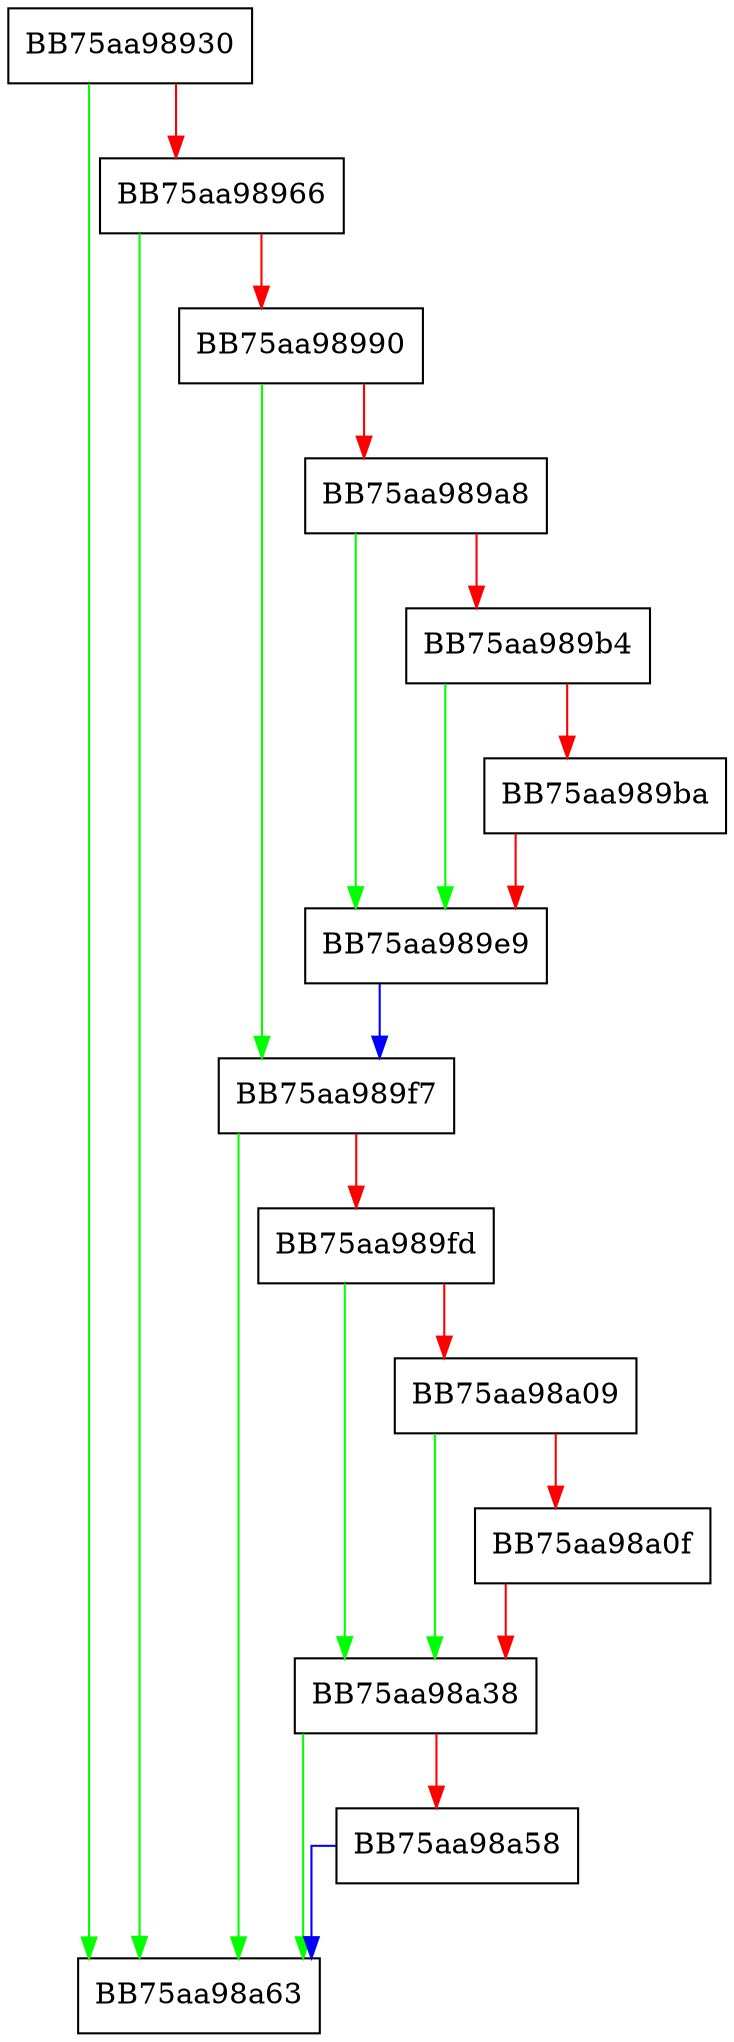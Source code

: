 digraph ThreadPriorityBoostHelper {
  node [shape="box"];
  graph [splines=ortho];
  BB75aa98930 -> BB75aa98a63 [color="green"];
  BB75aa98930 -> BB75aa98966 [color="red"];
  BB75aa98966 -> BB75aa98a63 [color="green"];
  BB75aa98966 -> BB75aa98990 [color="red"];
  BB75aa98990 -> BB75aa989f7 [color="green"];
  BB75aa98990 -> BB75aa989a8 [color="red"];
  BB75aa989a8 -> BB75aa989e9 [color="green"];
  BB75aa989a8 -> BB75aa989b4 [color="red"];
  BB75aa989b4 -> BB75aa989e9 [color="green"];
  BB75aa989b4 -> BB75aa989ba [color="red"];
  BB75aa989ba -> BB75aa989e9 [color="red"];
  BB75aa989e9 -> BB75aa989f7 [color="blue"];
  BB75aa989f7 -> BB75aa98a63 [color="green"];
  BB75aa989f7 -> BB75aa989fd [color="red"];
  BB75aa989fd -> BB75aa98a38 [color="green"];
  BB75aa989fd -> BB75aa98a09 [color="red"];
  BB75aa98a09 -> BB75aa98a38 [color="green"];
  BB75aa98a09 -> BB75aa98a0f [color="red"];
  BB75aa98a0f -> BB75aa98a38 [color="red"];
  BB75aa98a38 -> BB75aa98a63 [color="green"];
  BB75aa98a38 -> BB75aa98a58 [color="red"];
  BB75aa98a58 -> BB75aa98a63 [color="blue"];
}